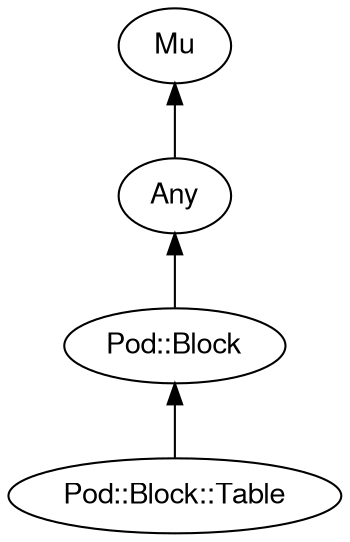 digraph "raku-type-graph" {
    rankdir=BT;
    splines=polyline;
    overlap=false;

    graph [truecolor=true bgcolor="#FFFFFF"];
    // Types
    "Pod::Block::Table" [color="#000000", fontcolor="#000000", href="/type/Pod::Block::Table", fontname="FreeSans"];
    "Mu" [color="#000000", fontcolor="#000000", href="/type/Mu", fontname="FreeSans"];
    "Any" [color="#000000", fontcolor="#000000", href="/type/Any", fontname="FreeSans"];
    "Pod::Block" [color="#000000", fontcolor="#000000", href="/type/Pod::Block", fontname="FreeSans"];

    // Superclasses
    "Pod::Block::Table" -> "Pod::Block" [color="#000000"];
    "Any" -> "Mu" [color="#000000"];
    "Pod::Block" -> "Any" [color="#000000"];

    // Roles
}
